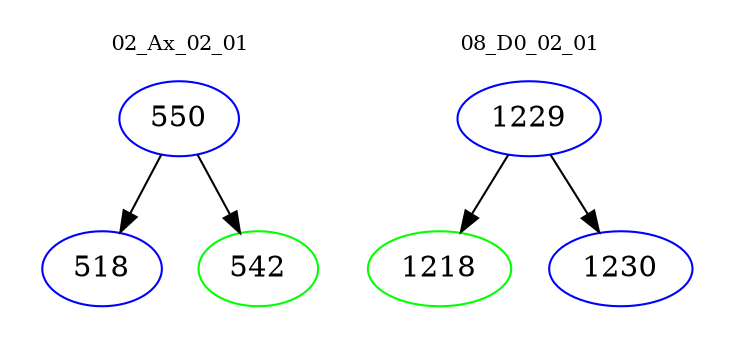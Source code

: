 digraph{
subgraph cluster_0 {
color = white
label = "02_Ax_02_01";
fontsize=10;
T0_550 [label="550", color="blue"]
T0_550 -> T0_518 [color="black"]
T0_518 [label="518", color="blue"]
T0_550 -> T0_542 [color="black"]
T0_542 [label="542", color="green"]
}
subgraph cluster_1 {
color = white
label = "08_D0_02_01";
fontsize=10;
T1_1229 [label="1229", color="blue"]
T1_1229 -> T1_1218 [color="black"]
T1_1218 [label="1218", color="green"]
T1_1229 -> T1_1230 [color="black"]
T1_1230 [label="1230", color="blue"]
}
}
